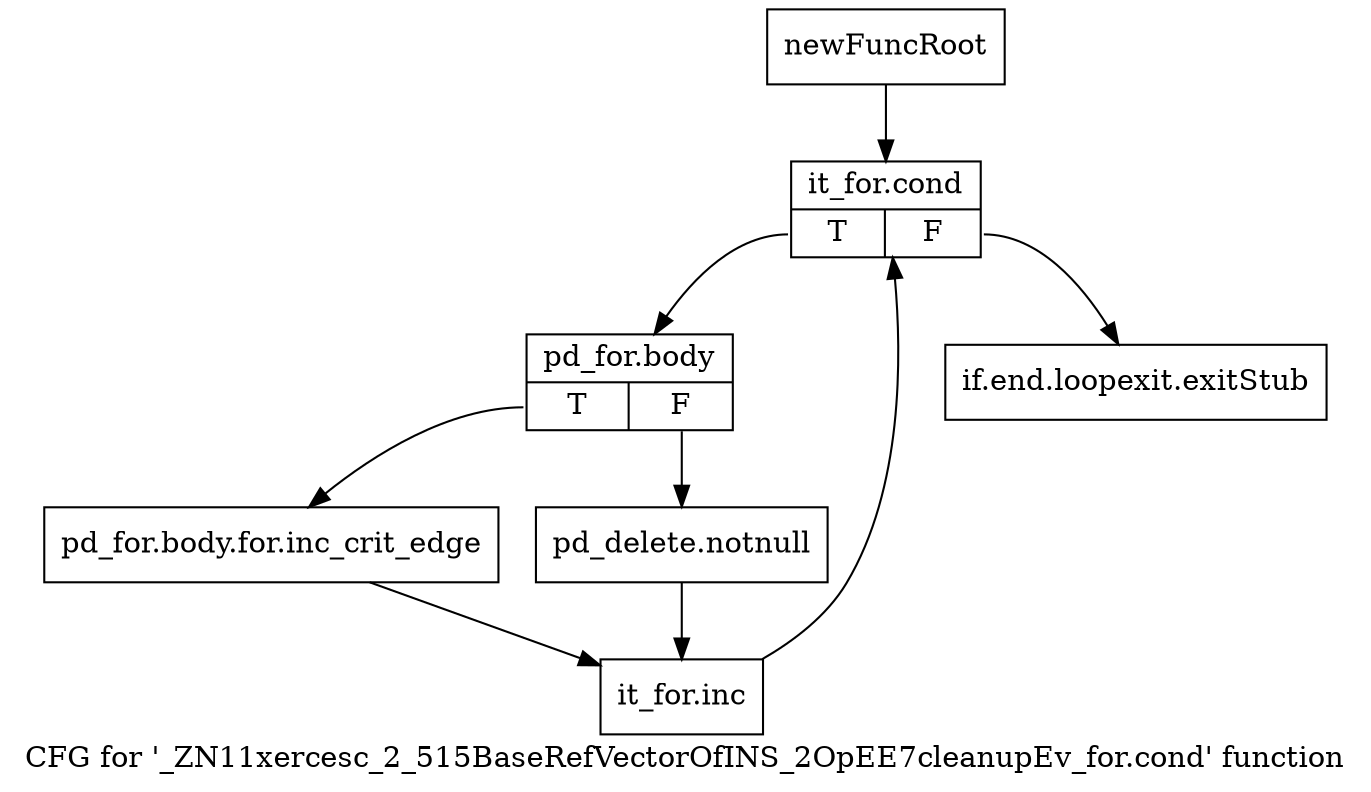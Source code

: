 digraph "CFG for '_ZN11xercesc_2_515BaseRefVectorOfINS_2OpEE7cleanupEv_for.cond' function" {
	label="CFG for '_ZN11xercesc_2_515BaseRefVectorOfINS_2OpEE7cleanupEv_for.cond' function";

	Node0x9903410 [shape=record,label="{newFuncRoot}"];
	Node0x9903410 -> Node0x99034b0;
	Node0x9903460 [shape=record,label="{if.end.loopexit.exitStub}"];
	Node0x99034b0 [shape=record,label="{it_for.cond|{<s0>T|<s1>F}}"];
	Node0x99034b0:s0 -> Node0x9903500;
	Node0x99034b0:s1 -> Node0x9903460;
	Node0x9903500 [shape=record,label="{pd_for.body|{<s0>T|<s1>F}}"];
	Node0x9903500:s0 -> Node0x99035a0;
	Node0x9903500:s1 -> Node0x9903550;
	Node0x9903550 [shape=record,label="{pd_delete.notnull}"];
	Node0x9903550 -> Node0x99035f0;
	Node0x99035a0 [shape=record,label="{pd_for.body.for.inc_crit_edge}"];
	Node0x99035a0 -> Node0x99035f0;
	Node0x99035f0 [shape=record,label="{it_for.inc}"];
	Node0x99035f0 -> Node0x99034b0;
}
